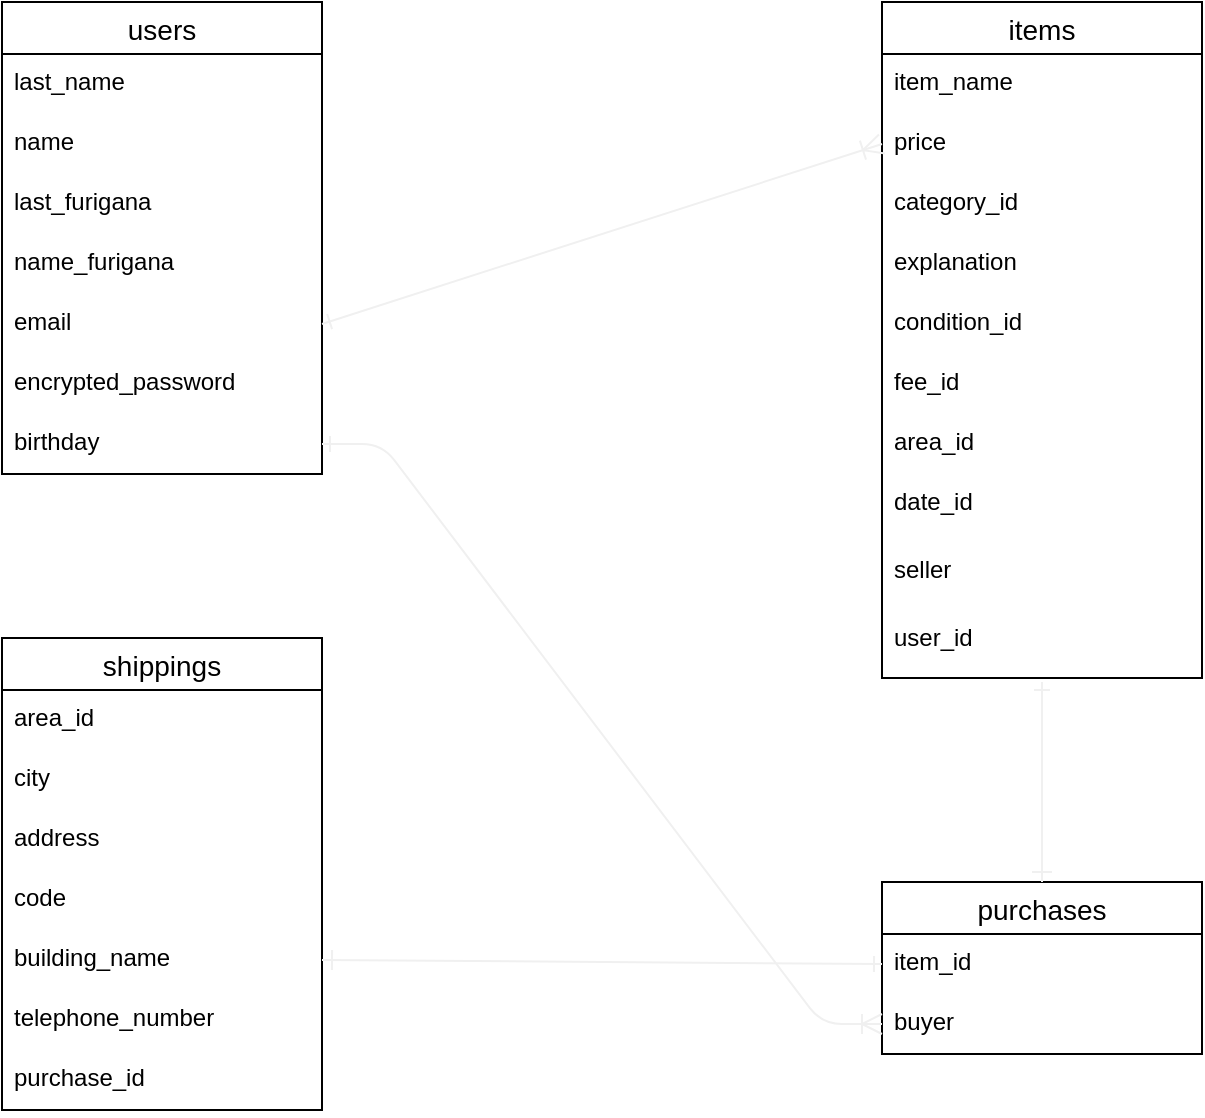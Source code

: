 <mxfile>
    <diagram id="yzeXITawegPpr5i1ZWlE" name="ページ2">
        <mxGraphModel dx="722" dy="520" grid="1" gridSize="10" guides="1" tooltips="1" connect="1" arrows="1" fold="1" page="1" pageScale="1" pageWidth="827" pageHeight="1169" math="0" shadow="0">
            <root>
                <mxCell id="KEgQEGODm0ytbdqJecpe-0"/>
                <mxCell id="KEgQEGODm0ytbdqJecpe-1" parent="KEgQEGODm0ytbdqJecpe-0"/>
                <mxCell id="H6ZvKIpXIpsPzuz4QzFs-0" value="users" style="swimlane;fontStyle=0;childLayout=stackLayout;horizontal=1;startSize=26;horizontalStack=0;resizeParent=1;resizeParentMax=0;resizeLast=0;collapsible=1;marginBottom=0;align=center;fontSize=14;" parent="KEgQEGODm0ytbdqJecpe-1" vertex="1">
                    <mxGeometry x="120" y="40" width="160" height="236" as="geometry"/>
                </mxCell>
                <mxCell id="4" value="last_name" style="text;strokeColor=none;fillColor=none;spacingLeft=4;spacingRight=4;overflow=hidden;rotatable=0;points=[[0,0.5],[1,0.5]];portConstraint=eastwest;fontSize=12;" vertex="1" parent="H6ZvKIpXIpsPzuz4QzFs-0">
                    <mxGeometry y="26" width="160" height="30" as="geometry"/>
                </mxCell>
                <mxCell id="H6ZvKIpXIpsPzuz4QzFs-1" value="name" style="text;strokeColor=none;fillColor=none;spacingLeft=4;spacingRight=4;overflow=hidden;rotatable=0;points=[[0,0.5],[1,0.5]];portConstraint=eastwest;fontSize=12;" parent="H6ZvKIpXIpsPzuz4QzFs-0" vertex="1">
                    <mxGeometry y="56" width="160" height="30" as="geometry"/>
                </mxCell>
                <mxCell id="5" value="last_furigana" style="text;strokeColor=none;fillColor=none;spacingLeft=4;spacingRight=4;overflow=hidden;rotatable=0;points=[[0,0.5],[1,0.5]];portConstraint=eastwest;fontSize=12;" vertex="1" parent="H6ZvKIpXIpsPzuz4QzFs-0">
                    <mxGeometry y="86" width="160" height="30" as="geometry"/>
                </mxCell>
                <mxCell id="6" value="name_furigana" style="text;strokeColor=none;fillColor=none;spacingLeft=4;spacingRight=4;overflow=hidden;rotatable=0;points=[[0,0.5],[1,0.5]];portConstraint=eastwest;fontSize=12;" vertex="1" parent="H6ZvKIpXIpsPzuz4QzFs-0">
                    <mxGeometry y="116" width="160" height="30" as="geometry"/>
                </mxCell>
                <mxCell id="H6ZvKIpXIpsPzuz4QzFs-2" value="email" style="text;strokeColor=none;fillColor=none;spacingLeft=4;spacingRight=4;overflow=hidden;rotatable=0;points=[[0,0.5],[1,0.5]];portConstraint=eastwest;fontSize=12;" parent="H6ZvKIpXIpsPzuz4QzFs-0" vertex="1">
                    <mxGeometry y="146" width="160" height="30" as="geometry"/>
                </mxCell>
                <mxCell id="H6ZvKIpXIpsPzuz4QzFs-3" value="encrypted_password" style="text;strokeColor=none;fillColor=none;spacingLeft=4;spacingRight=4;overflow=hidden;rotatable=0;points=[[0,0.5],[1,0.5]];portConstraint=eastwest;fontSize=12;" parent="H6ZvKIpXIpsPzuz4QzFs-0" vertex="1">
                    <mxGeometry y="176" width="160" height="30" as="geometry"/>
                </mxCell>
                <mxCell id="jGMIjUN8tg83wIdpWS4a-0" value="birthday" style="text;strokeColor=none;fillColor=none;spacingLeft=4;spacingRight=4;overflow=hidden;rotatable=0;points=[[0,0.5],[1,0.5]];portConstraint=eastwest;fontSize=12;" parent="H6ZvKIpXIpsPzuz4QzFs-0" vertex="1">
                    <mxGeometry y="206" width="160" height="30" as="geometry"/>
                </mxCell>
                <mxCell id="H6ZvKIpXIpsPzuz4QzFs-4" value="shippings" style="swimlane;fontStyle=0;childLayout=stackLayout;horizontal=1;startSize=26;horizontalStack=0;resizeParent=1;resizeParentMax=0;resizeLast=0;collapsible=1;marginBottom=0;align=center;fontSize=14;" parent="KEgQEGODm0ytbdqJecpe-1" vertex="1">
                    <mxGeometry x="120" y="358" width="160" height="236" as="geometry"/>
                </mxCell>
                <mxCell id="H6ZvKIpXIpsPzuz4QzFs-5" value="area_id" style="text;strokeColor=none;fillColor=none;spacingLeft=4;spacingRight=4;overflow=hidden;rotatable=0;points=[[0,0.5],[1,0.5]];portConstraint=eastwest;fontSize=12;" parent="H6ZvKIpXIpsPzuz4QzFs-4" vertex="1">
                    <mxGeometry y="26" width="160" height="30" as="geometry"/>
                </mxCell>
                <mxCell id="jGMIjUN8tg83wIdpWS4a-7" value="city" style="text;strokeColor=none;fillColor=none;spacingLeft=4;spacingRight=4;overflow=hidden;rotatable=0;points=[[0,0.5],[1,0.5]];portConstraint=eastwest;fontSize=12;" parent="H6ZvKIpXIpsPzuz4QzFs-4" vertex="1">
                    <mxGeometry y="56" width="160" height="30" as="geometry"/>
                </mxCell>
                <mxCell id="jGMIjUN8tg83wIdpWS4a-8" value="address" style="text;strokeColor=none;fillColor=none;spacingLeft=4;spacingRight=4;overflow=hidden;rotatable=0;points=[[0,0.5],[1,0.5]];portConstraint=eastwest;fontSize=12;" parent="H6ZvKIpXIpsPzuz4QzFs-4" vertex="1">
                    <mxGeometry y="86" width="160" height="30" as="geometry"/>
                </mxCell>
                <mxCell id="H6ZvKIpXIpsPzuz4QzFs-6" value="code" style="text;strokeColor=none;fillColor=none;spacingLeft=4;spacingRight=4;overflow=hidden;rotatable=0;points=[[0,0.5],[1,0.5]];portConstraint=eastwest;fontSize=12;" parent="H6ZvKIpXIpsPzuz4QzFs-4" vertex="1">
                    <mxGeometry y="116" width="160" height="30" as="geometry"/>
                </mxCell>
                <mxCell id="jGMIjUN8tg83wIdpWS4a-9" value="building_name" style="text;strokeColor=none;fillColor=none;spacingLeft=4;spacingRight=4;overflow=hidden;rotatable=0;points=[[0,0.5],[1,0.5]];portConstraint=eastwest;fontSize=12;" parent="H6ZvKIpXIpsPzuz4QzFs-4" vertex="1">
                    <mxGeometry y="146" width="160" height="30" as="geometry"/>
                </mxCell>
                <mxCell id="H6ZvKIpXIpsPzuz4QzFs-7" value="telephone_number" style="text;strokeColor=none;fillColor=none;spacingLeft=4;spacingRight=4;overflow=hidden;rotatable=0;points=[[0,0.5],[1,0.5]];portConstraint=eastwest;fontSize=12;" parent="H6ZvKIpXIpsPzuz4QzFs-4" vertex="1">
                    <mxGeometry y="176" width="160" height="30" as="geometry"/>
                </mxCell>
                <mxCell id="3" value="purchase_id" style="text;strokeColor=none;fillColor=none;spacingLeft=4;spacingRight=4;overflow=hidden;rotatable=0;points=[[0,0.5],[1,0.5]];portConstraint=eastwest;fontSize=12;" vertex="1" parent="H6ZvKIpXIpsPzuz4QzFs-4">
                    <mxGeometry y="206" width="160" height="30" as="geometry"/>
                </mxCell>
                <mxCell id="H6ZvKIpXIpsPzuz4QzFs-8" value="items" style="swimlane;fontStyle=0;childLayout=stackLayout;horizontal=1;startSize=26;horizontalStack=0;resizeParent=1;resizeParentMax=0;resizeLast=0;collapsible=1;marginBottom=0;align=center;fontSize=14;" parent="KEgQEGODm0ytbdqJecpe-1" vertex="1">
                    <mxGeometry x="560" y="40" width="160" height="338" as="geometry"/>
                </mxCell>
                <mxCell id="H6ZvKIpXIpsPzuz4QzFs-9" value="item_name" style="text;strokeColor=none;fillColor=none;spacingLeft=4;spacingRight=4;overflow=hidden;rotatable=0;points=[[0,0.5],[1,0.5]];portConstraint=eastwest;fontSize=12;" parent="H6ZvKIpXIpsPzuz4QzFs-8" vertex="1">
                    <mxGeometry y="26" width="160" height="30" as="geometry"/>
                </mxCell>
                <mxCell id="jGMIjUN8tg83wIdpWS4a-6" value="price" style="text;strokeColor=none;fillColor=none;spacingLeft=4;spacingRight=4;overflow=hidden;rotatable=0;points=[[0,0.5],[1,0.5]];portConstraint=eastwest;fontSize=12;" parent="H6ZvKIpXIpsPzuz4QzFs-8" vertex="1">
                    <mxGeometry y="56" width="160" height="30" as="geometry"/>
                </mxCell>
                <mxCell id="H6ZvKIpXIpsPzuz4QzFs-11" value="category_id" style="text;strokeColor=none;fillColor=none;spacingLeft=4;spacingRight=4;overflow=hidden;rotatable=0;points=[[0,0.5],[1,0.5]];portConstraint=eastwest;fontSize=12;" parent="H6ZvKIpXIpsPzuz4QzFs-8" vertex="1">
                    <mxGeometry y="86" width="160" height="30" as="geometry"/>
                </mxCell>
                <mxCell id="H6ZvKIpXIpsPzuz4QzFs-10" value="explanation" style="text;strokeColor=none;fillColor=none;spacingLeft=4;spacingRight=4;overflow=hidden;rotatable=0;points=[[0,0.5],[1,0.5]];portConstraint=eastwest;fontSize=12;" parent="H6ZvKIpXIpsPzuz4QzFs-8" vertex="1">
                    <mxGeometry y="116" width="160" height="30" as="geometry"/>
                </mxCell>
                <mxCell id="jGMIjUN8tg83wIdpWS4a-1" value="condition_id" style="text;strokeColor=none;fillColor=none;spacingLeft=4;spacingRight=4;overflow=hidden;rotatable=0;points=[[0,0.5],[1,0.5]];portConstraint=eastwest;fontSize=12;" parent="H6ZvKIpXIpsPzuz4QzFs-8" vertex="1">
                    <mxGeometry y="146" width="160" height="30" as="geometry"/>
                </mxCell>
                <mxCell id="jGMIjUN8tg83wIdpWS4a-3" value="fee_id" style="text;strokeColor=none;fillColor=none;spacingLeft=4;spacingRight=4;overflow=hidden;rotatable=0;points=[[0,0.5],[1,0.5]];portConstraint=eastwest;fontSize=12;" parent="H6ZvKIpXIpsPzuz4QzFs-8" vertex="1">
                    <mxGeometry y="176" width="160" height="30" as="geometry"/>
                </mxCell>
                <mxCell id="jGMIjUN8tg83wIdpWS4a-4" value="area_id" style="text;strokeColor=none;fillColor=none;spacingLeft=4;spacingRight=4;overflow=hidden;rotatable=0;points=[[0,0.5],[1,0.5]];portConstraint=eastwest;fontSize=12;" parent="H6ZvKIpXIpsPzuz4QzFs-8" vertex="1">
                    <mxGeometry y="206" width="160" height="30" as="geometry"/>
                </mxCell>
                <mxCell id="jGMIjUN8tg83wIdpWS4a-5" value="date_id" style="text;strokeColor=none;fillColor=none;spacingLeft=4;spacingRight=4;overflow=hidden;rotatable=0;points=[[0,0.5],[1,0.5]];portConstraint=eastwest;fontSize=12;" parent="H6ZvKIpXIpsPzuz4QzFs-8" vertex="1">
                    <mxGeometry y="236" width="160" height="34" as="geometry"/>
                </mxCell>
                <mxCell id="1" value="seller" style="text;strokeColor=none;fillColor=none;spacingLeft=4;spacingRight=4;overflow=hidden;rotatable=0;points=[[0,0.5],[1,0.5]];portConstraint=eastwest;fontSize=12;" vertex="1" parent="H6ZvKIpXIpsPzuz4QzFs-8">
                    <mxGeometry y="270" width="160" height="34" as="geometry"/>
                </mxCell>
                <mxCell id="2" value="user_id" style="text;strokeColor=none;fillColor=none;spacingLeft=4;spacingRight=4;overflow=hidden;rotatable=0;points=[[0,0.5],[1,0.5]];portConstraint=eastwest;fontSize=12;" vertex="1" parent="H6ZvKIpXIpsPzuz4QzFs-8">
                    <mxGeometry y="304" width="160" height="34" as="geometry"/>
                </mxCell>
                <mxCell id="H6ZvKIpXIpsPzuz4QzFs-12" value="purchases" style="swimlane;fontStyle=0;childLayout=stackLayout;horizontal=1;startSize=26;horizontalStack=0;resizeParent=1;resizeParentMax=0;resizeLast=0;collapsible=1;marginBottom=0;align=center;fontSize=14;" parent="KEgQEGODm0ytbdqJecpe-1" vertex="1">
                    <mxGeometry x="560" y="480" width="160" height="86" as="geometry"/>
                </mxCell>
                <mxCell id="H6ZvKIpXIpsPzuz4QzFs-13" value="item_id" style="text;strokeColor=none;fillColor=none;spacingLeft=4;spacingRight=4;overflow=hidden;rotatable=0;points=[[0,0.5],[1,0.5]];portConstraint=eastwest;fontSize=12;" parent="H6ZvKIpXIpsPzuz4QzFs-12" vertex="1">
                    <mxGeometry y="26" width="160" height="30" as="geometry"/>
                </mxCell>
                <mxCell id="H6ZvKIpXIpsPzuz4QzFs-15" value="buyer" style="text;strokeColor=none;fillColor=none;spacingLeft=4;spacingRight=4;overflow=hidden;rotatable=0;points=[[0,0.5],[1,0.5]];portConstraint=eastwest;fontSize=12;" parent="H6ZvKIpXIpsPzuz4QzFs-12" vertex="1">
                    <mxGeometry y="56" width="160" height="30" as="geometry"/>
                </mxCell>
                <mxCell id="Qz_udRfOSJ27gaHIv2l8-0" style="edgeStyle=none;rounded=0;jumpSize=6;orthogonalLoop=1;jettySize=auto;html=1;exitX=1;exitY=0.5;exitDx=0;exitDy=0;entryX=0;entryY=0.5;entryDx=0;entryDy=0;startArrow=ERone;startFill=0;endArrow=ERoneToMany;endFill=0;endSize=8;strokeColor=#f0f0f0;strokeWidth=1;" parent="KEgQEGODm0ytbdqJecpe-1" source="H6ZvKIpXIpsPzuz4QzFs-2" edge="1">
                    <mxGeometry relative="1" as="geometry">
                        <mxPoint x="560" y="111" as="targetPoint"/>
                    </mxGeometry>
                </mxCell>
                <mxCell id="oUGwfe6-x52u-4j8dCEH-0" value="" style="edgeStyle=entityRelationEdgeStyle;fontSize=12;html=1;endArrow=ERoneToMany;startArrow=ERone;endSize=8;strokeColor=#f0f0f0;strokeWidth=1;exitX=1;exitY=0.5;exitDx=0;exitDy=0;entryX=0;entryY=0.5;entryDx=0;entryDy=0;startFill=0;" parent="KEgQEGODm0ytbdqJecpe-1" source="jGMIjUN8tg83wIdpWS4a-0" edge="1">
                    <mxGeometry width="100" height="100" relative="1" as="geometry">
                        <mxPoint x="380" y="380" as="sourcePoint"/>
                        <mxPoint x="560" y="551" as="targetPoint"/>
                    </mxGeometry>
                </mxCell>
                <mxCell id="oUGwfe6-x52u-4j8dCEH-1" style="edgeStyle=none;rounded=0;jumpSize=6;orthogonalLoop=1;jettySize=auto;html=1;entryX=0.5;entryY=0;entryDx=0;entryDy=0;startArrow=ERone;startFill=0;endArrow=ERone;endFill=0;endSize=8;strokeColor=#f0f0f0;strokeWidth=1;" parent="KEgQEGODm0ytbdqJecpe-1" target="H6ZvKIpXIpsPzuz4QzFs-12" edge="1">
                    <mxGeometry relative="1" as="geometry">
                        <mxPoint x="640" y="380" as="sourcePoint"/>
                        <Array as="points">
                            <mxPoint x="640" y="410"/>
                        </Array>
                    </mxGeometry>
                </mxCell>
                <mxCell id="oUGwfe6-x52u-4j8dCEH-2" style="edgeStyle=none;rounded=0;jumpSize=6;orthogonalLoop=1;jettySize=auto;html=1;exitX=0;exitY=0.5;exitDx=0;exitDy=0;entryX=1;entryY=0.5;entryDx=0;entryDy=0;startArrow=ERone;startFill=0;endArrow=ERone;endFill=0;endSize=8;strokeColor=#f0f0f0;strokeWidth=1;" parent="KEgQEGODm0ytbdqJecpe-1" source="H6ZvKIpXIpsPzuz4QzFs-13" target="jGMIjUN8tg83wIdpWS4a-9" edge="1">
                    <mxGeometry relative="1" as="geometry"/>
                </mxCell>
            </root>
        </mxGraphModel>
    </diagram>
</mxfile>